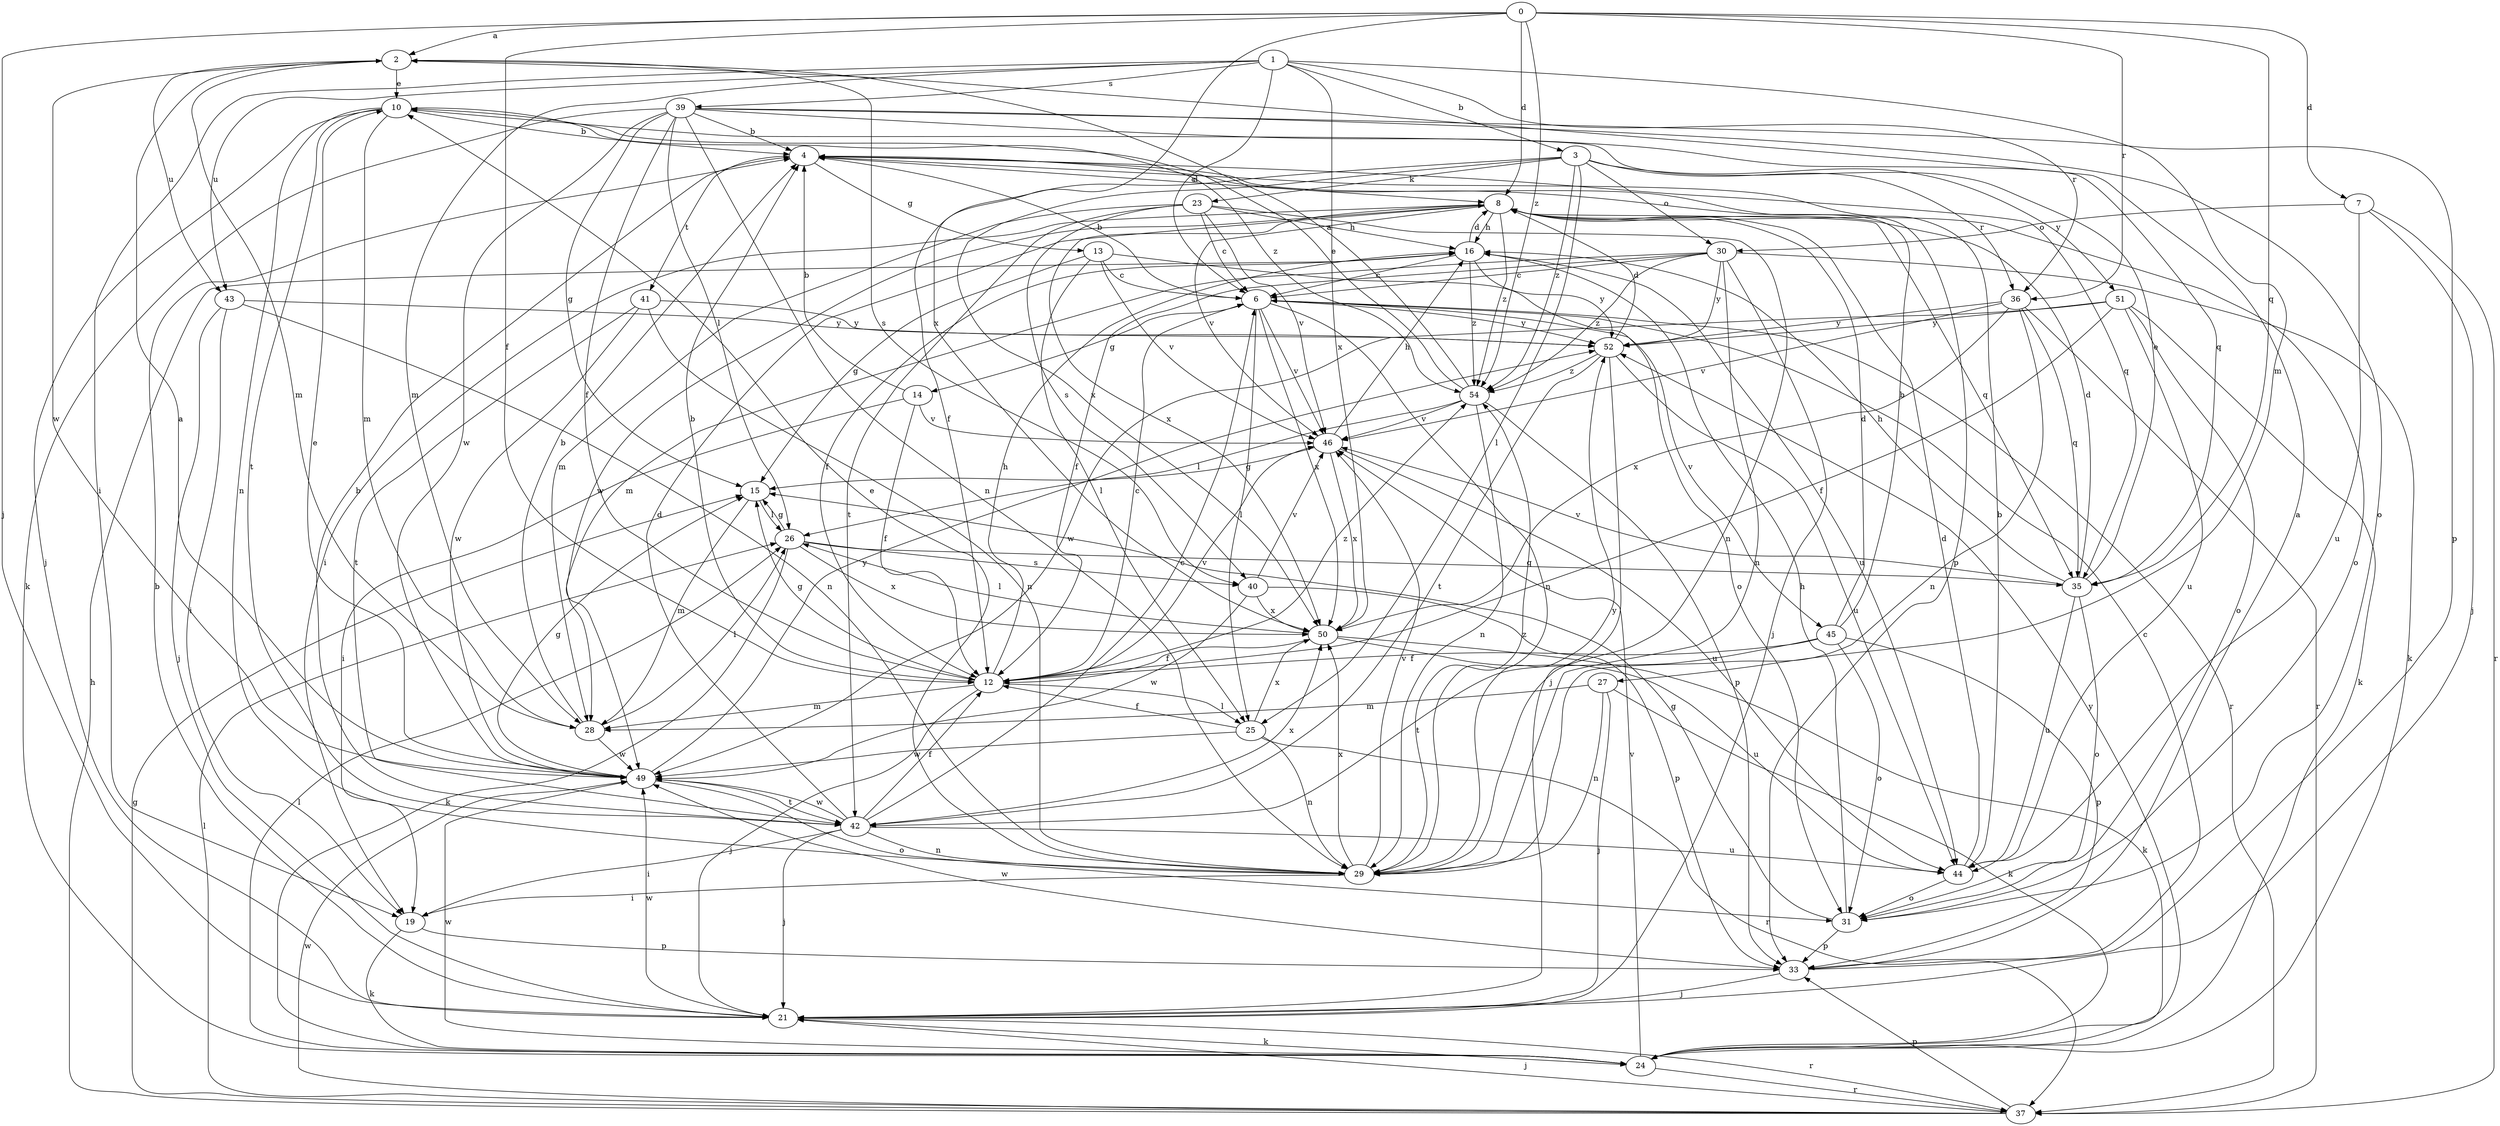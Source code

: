 strict digraph  {
0;
1;
2;
3;
4;
6;
7;
8;
10;
12;
13;
14;
15;
16;
19;
21;
23;
24;
25;
26;
27;
28;
29;
30;
31;
33;
35;
36;
37;
39;
40;
41;
42;
43;
44;
45;
46;
49;
50;
51;
52;
54;
0 -> 2  [label=a];
0 -> 7  [label=d];
0 -> 8  [label=d];
0 -> 12  [label=f];
0 -> 21  [label=j];
0 -> 35  [label=q];
0 -> 36  [label=r];
0 -> 50  [label=x];
0 -> 54  [label=z];
1 -> 3  [label=b];
1 -> 6  [label=c];
1 -> 19  [label=i];
1 -> 27  [label=m];
1 -> 28  [label=m];
1 -> 36  [label=r];
1 -> 39  [label=s];
1 -> 43  [label=u];
1 -> 50  [label=x];
2 -> 10  [label=e];
2 -> 28  [label=m];
2 -> 40  [label=s];
2 -> 43  [label=u];
2 -> 49  [label=w];
3 -> 12  [label=f];
3 -> 23  [label=k];
3 -> 25  [label=l];
3 -> 30  [label=o];
3 -> 36  [label=r];
3 -> 50  [label=x];
3 -> 51  [label=y];
3 -> 54  [label=z];
4 -> 8  [label=d];
4 -> 13  [label=g];
4 -> 33  [label=p];
4 -> 35  [label=q];
4 -> 41  [label=t];
6 -> 4  [label=b];
6 -> 14  [label=g];
6 -> 25  [label=l];
6 -> 29  [label=n];
6 -> 37  [label=r];
6 -> 45  [label=v];
6 -> 46  [label=v];
6 -> 50  [label=x];
6 -> 52  [label=y];
7 -> 21  [label=j];
7 -> 30  [label=o];
7 -> 37  [label=r];
7 -> 44  [label=u];
8 -> 16  [label=h];
8 -> 19  [label=i];
8 -> 31  [label=o];
8 -> 35  [label=q];
8 -> 46  [label=v];
8 -> 49  [label=w];
8 -> 50  [label=x];
8 -> 54  [label=z];
10 -> 4  [label=b];
10 -> 21  [label=j];
10 -> 28  [label=m];
10 -> 29  [label=n];
10 -> 42  [label=t];
10 -> 54  [label=z];
12 -> 4  [label=b];
12 -> 6  [label=c];
12 -> 15  [label=g];
12 -> 16  [label=h];
12 -> 21  [label=j];
12 -> 25  [label=l];
12 -> 28  [label=m];
12 -> 46  [label=v];
12 -> 54  [label=z];
13 -> 6  [label=c];
13 -> 15  [label=g];
13 -> 25  [label=l];
13 -> 31  [label=o];
13 -> 46  [label=v];
14 -> 4  [label=b];
14 -> 12  [label=f];
14 -> 19  [label=i];
14 -> 46  [label=v];
15 -> 26  [label=l];
15 -> 28  [label=m];
16 -> 6  [label=c];
16 -> 8  [label=d];
16 -> 12  [label=f];
16 -> 44  [label=u];
16 -> 52  [label=y];
16 -> 54  [label=z];
19 -> 24  [label=k];
19 -> 33  [label=p];
21 -> 4  [label=b];
21 -> 24  [label=k];
21 -> 37  [label=r];
21 -> 49  [label=w];
23 -> 6  [label=c];
23 -> 16  [label=h];
23 -> 28  [label=m];
23 -> 29  [label=n];
23 -> 40  [label=s];
23 -> 42  [label=t];
23 -> 46  [label=v];
24 -> 26  [label=l];
24 -> 37  [label=r];
24 -> 46  [label=v];
24 -> 49  [label=w];
24 -> 52  [label=y];
25 -> 12  [label=f];
25 -> 29  [label=n];
25 -> 37  [label=r];
25 -> 49  [label=w];
25 -> 50  [label=x];
26 -> 15  [label=g];
26 -> 24  [label=k];
26 -> 35  [label=q];
26 -> 40  [label=s];
26 -> 50  [label=x];
27 -> 21  [label=j];
27 -> 24  [label=k];
27 -> 28  [label=m];
27 -> 29  [label=n];
28 -> 4  [label=b];
28 -> 26  [label=l];
28 -> 49  [label=w];
29 -> 10  [label=e];
29 -> 19  [label=i];
29 -> 46  [label=v];
29 -> 50  [label=x];
29 -> 52  [label=y];
29 -> 54  [label=z];
30 -> 6  [label=c];
30 -> 12  [label=f];
30 -> 21  [label=j];
30 -> 24  [label=k];
30 -> 28  [label=m];
30 -> 29  [label=n];
30 -> 52  [label=y];
30 -> 54  [label=z];
31 -> 15  [label=g];
31 -> 16  [label=h];
31 -> 33  [label=p];
33 -> 2  [label=a];
33 -> 6  [label=c];
33 -> 21  [label=j];
33 -> 49  [label=w];
35 -> 8  [label=d];
35 -> 10  [label=e];
35 -> 16  [label=h];
35 -> 31  [label=o];
35 -> 44  [label=u];
35 -> 46  [label=v];
36 -> 29  [label=n];
36 -> 35  [label=q];
36 -> 37  [label=r];
36 -> 46  [label=v];
36 -> 50  [label=x];
36 -> 52  [label=y];
37 -> 15  [label=g];
37 -> 16  [label=h];
37 -> 21  [label=j];
37 -> 26  [label=l];
37 -> 33  [label=p];
37 -> 49  [label=w];
39 -> 4  [label=b];
39 -> 12  [label=f];
39 -> 15  [label=g];
39 -> 24  [label=k];
39 -> 26  [label=l];
39 -> 29  [label=n];
39 -> 31  [label=o];
39 -> 33  [label=p];
39 -> 35  [label=q];
39 -> 49  [label=w];
40 -> 33  [label=p];
40 -> 46  [label=v];
40 -> 49  [label=w];
40 -> 50  [label=x];
41 -> 29  [label=n];
41 -> 42  [label=t];
41 -> 49  [label=w];
41 -> 52  [label=y];
42 -> 4  [label=b];
42 -> 6  [label=c];
42 -> 8  [label=d];
42 -> 12  [label=f];
42 -> 19  [label=i];
42 -> 21  [label=j];
42 -> 29  [label=n];
42 -> 44  [label=u];
42 -> 49  [label=w];
42 -> 50  [label=x];
43 -> 19  [label=i];
43 -> 21  [label=j];
43 -> 29  [label=n];
43 -> 52  [label=y];
44 -> 4  [label=b];
44 -> 8  [label=d];
44 -> 31  [label=o];
45 -> 4  [label=b];
45 -> 8  [label=d];
45 -> 12  [label=f];
45 -> 31  [label=o];
45 -> 33  [label=p];
45 -> 42  [label=t];
46 -> 15  [label=g];
46 -> 16  [label=h];
46 -> 44  [label=u];
46 -> 50  [label=x];
49 -> 2  [label=a];
49 -> 10  [label=e];
49 -> 15  [label=g];
49 -> 31  [label=o];
49 -> 42  [label=t];
49 -> 52  [label=y];
50 -> 12  [label=f];
50 -> 24  [label=k];
50 -> 26  [label=l];
50 -> 44  [label=u];
51 -> 12  [label=f];
51 -> 24  [label=k];
51 -> 31  [label=o];
51 -> 44  [label=u];
51 -> 49  [label=w];
51 -> 52  [label=y];
52 -> 8  [label=d];
52 -> 21  [label=j];
52 -> 42  [label=t];
52 -> 44  [label=u];
52 -> 54  [label=z];
54 -> 2  [label=a];
54 -> 10  [label=e];
54 -> 26  [label=l];
54 -> 29  [label=n];
54 -> 33  [label=p];
54 -> 46  [label=v];
}
